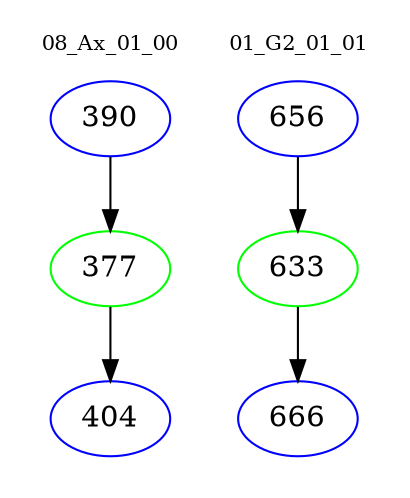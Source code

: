digraph{
subgraph cluster_0 {
color = white
label = "08_Ax_01_00";
fontsize=10;
T0_390 [label="390", color="blue"]
T0_390 -> T0_377 [color="black"]
T0_377 [label="377", color="green"]
T0_377 -> T0_404 [color="black"]
T0_404 [label="404", color="blue"]
}
subgraph cluster_1 {
color = white
label = "01_G2_01_01";
fontsize=10;
T1_656 [label="656", color="blue"]
T1_656 -> T1_633 [color="black"]
T1_633 [label="633", color="green"]
T1_633 -> T1_666 [color="black"]
T1_666 [label="666", color="blue"]
}
}
